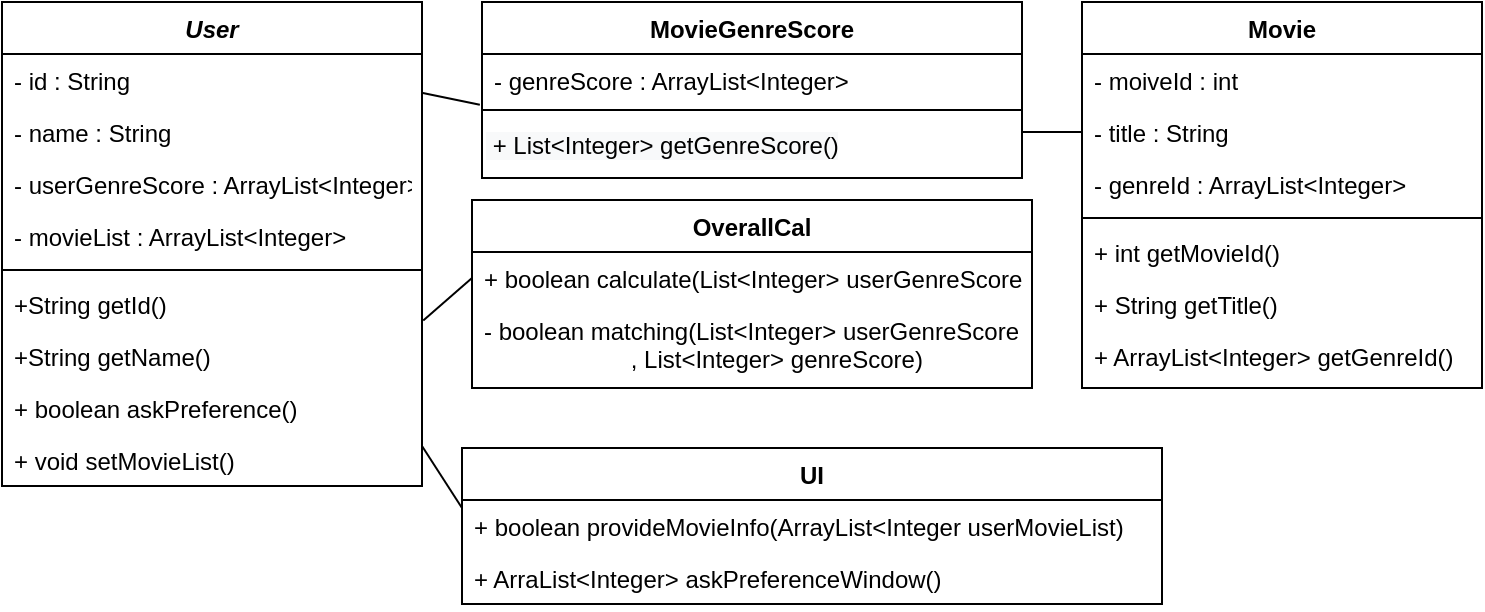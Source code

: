 <mxfile version="14.6.0" type="device"><diagram id="bUdCp5hEwdxCtJjyXvVY" name="Page-2"><mxGraphModel dx="601" dy="436" grid="1" gridSize="10" guides="1" tooltips="1" connect="1" arrows="1" fold="1" page="1" pageScale="1" pageWidth="827" pageHeight="1169" math="0" shadow="0"><root><mxCell id="PX8MUHgN_IBBekEYYSFn-0"/><mxCell id="PX8MUHgN_IBBekEYYSFn-1" parent="PX8MUHgN_IBBekEYYSFn-0"/><mxCell id="PX8MUHgN_IBBekEYYSFn-2" value="User" style="swimlane;fontStyle=3;align=center;verticalAlign=top;childLayout=stackLayout;horizontal=1;startSize=26;horizontalStack=0;resizeParent=1;resizeLast=0;collapsible=1;marginBottom=0;rounded=0;shadow=0;strokeWidth=1;" vertex="1" parent="PX8MUHgN_IBBekEYYSFn-1"><mxGeometry x="70" y="257" width="210" height="242" as="geometry"><mxRectangle x="230" y="140" width="160" height="26" as="alternateBounds"/></mxGeometry></mxCell><mxCell id="PX8MUHgN_IBBekEYYSFn-3" value="- id : String" style="text;align=left;verticalAlign=top;spacingLeft=4;spacingRight=4;overflow=hidden;rotatable=0;points=[[0,0.5],[1,0.5]];portConstraint=eastwest;" vertex="1" parent="PX8MUHgN_IBBekEYYSFn-2"><mxGeometry y="26" width="210" height="26" as="geometry"/></mxCell><mxCell id="PX8MUHgN_IBBekEYYSFn-4" value="- name : String" style="text;align=left;verticalAlign=top;spacingLeft=4;spacingRight=4;overflow=hidden;rotatable=0;points=[[0,0.5],[1,0.5]];portConstraint=eastwest;rounded=0;shadow=0;html=0;" vertex="1" parent="PX8MUHgN_IBBekEYYSFn-2"><mxGeometry y="52" width="210" height="26" as="geometry"/></mxCell><mxCell id="PX8MUHgN_IBBekEYYSFn-5" value="- userGenreScore : ArrayList&lt;Integer&gt;" style="text;align=left;verticalAlign=top;spacingLeft=4;spacingRight=4;overflow=hidden;rotatable=0;points=[[0,0.5],[1,0.5]];portConstraint=eastwest;rounded=0;shadow=0;html=0;" vertex="1" parent="PX8MUHgN_IBBekEYYSFn-2"><mxGeometry y="78" width="210" height="26" as="geometry"/></mxCell><mxCell id="PX8MUHgN_IBBekEYYSFn-6" value="- movieList : ArrayList&lt;Integer&gt;" style="text;align=left;verticalAlign=top;spacingLeft=4;spacingRight=4;overflow=hidden;rotatable=0;points=[[0,0.5],[1,0.5]];portConstraint=eastwest;rounded=0;shadow=0;html=0;" vertex="1" parent="PX8MUHgN_IBBekEYYSFn-2"><mxGeometry y="104" width="210" height="26" as="geometry"/></mxCell><mxCell id="PX8MUHgN_IBBekEYYSFn-7" value="" style="line;html=1;strokeWidth=1;align=left;verticalAlign=middle;spacingTop=-1;spacingLeft=3;spacingRight=3;rotatable=0;labelPosition=right;points=[];portConstraint=eastwest;" vertex="1" parent="PX8MUHgN_IBBekEYYSFn-2"><mxGeometry y="130" width="210" height="8" as="geometry"/></mxCell><mxCell id="PX8MUHgN_IBBekEYYSFn-8" value="+String getId()" style="text;align=left;verticalAlign=top;spacingLeft=4;spacingRight=4;overflow=hidden;rotatable=0;points=[[0,0.5],[1,0.5]];portConstraint=eastwest;" vertex="1" parent="PX8MUHgN_IBBekEYYSFn-2"><mxGeometry y="138" width="210" height="26" as="geometry"/></mxCell><mxCell id="PX8MUHgN_IBBekEYYSFn-9" value="+String getName()" style="text;align=left;verticalAlign=top;spacingLeft=4;spacingRight=4;overflow=hidden;rotatable=0;points=[[0,0.5],[1,0.5]];portConstraint=eastwest;" vertex="1" parent="PX8MUHgN_IBBekEYYSFn-2"><mxGeometry y="164" width="210" height="26" as="geometry"/></mxCell><mxCell id="PX8MUHgN_IBBekEYYSFn-10" value="+ boolean askPreference()" style="text;align=left;verticalAlign=top;spacingLeft=4;spacingRight=4;overflow=hidden;rotatable=0;points=[[0,0.5],[1,0.5]];portConstraint=eastwest;" vertex="1" parent="PX8MUHgN_IBBekEYYSFn-2"><mxGeometry y="190" width="210" height="26" as="geometry"/></mxCell><mxCell id="PX8MUHgN_IBBekEYYSFn-35" value="+ void setMovieList()" style="text;align=left;verticalAlign=top;spacingLeft=4;spacingRight=4;overflow=hidden;rotatable=0;points=[[0,0.5],[1,0.5]];portConstraint=eastwest;" vertex="1" parent="PX8MUHgN_IBBekEYYSFn-2"><mxGeometry y="216" width="210" height="26" as="geometry"/></mxCell><mxCell id="PX8MUHgN_IBBekEYYSFn-11" value="Movie" style="swimlane;fontStyle=1;align=center;verticalAlign=top;childLayout=stackLayout;horizontal=1;startSize=26;horizontalStack=0;resizeParent=1;resizeLast=0;collapsible=1;marginBottom=0;rounded=0;shadow=0;strokeWidth=1;" vertex="1" parent="PX8MUHgN_IBBekEYYSFn-1"><mxGeometry x="610" y="257" width="200" height="193" as="geometry"><mxRectangle x="550" y="140" width="160" height="26" as="alternateBounds"/></mxGeometry></mxCell><mxCell id="PX8MUHgN_IBBekEYYSFn-12" value="- moiveId : int&#10;" style="text;align=left;verticalAlign=top;spacingLeft=4;spacingRight=4;overflow=hidden;rotatable=0;points=[[0,0.5],[1,0.5]];portConstraint=eastwest;rounded=0;shadow=0;html=0;" vertex="1" parent="PX8MUHgN_IBBekEYYSFn-11"><mxGeometry y="26" width="200" height="26" as="geometry"/></mxCell><mxCell id="PX8MUHgN_IBBekEYYSFn-13" value="- title : String" style="text;align=left;verticalAlign=top;spacingLeft=4;spacingRight=4;overflow=hidden;rotatable=0;points=[[0,0.5],[1,0.5]];portConstraint=eastwest;" vertex="1" parent="PX8MUHgN_IBBekEYYSFn-11"><mxGeometry y="52" width="200" height="26" as="geometry"/></mxCell><mxCell id="PX8MUHgN_IBBekEYYSFn-14" value="- genreId : ArrayList&lt;Integer&gt;&#10;" style="text;align=left;verticalAlign=top;spacingLeft=4;spacingRight=4;overflow=hidden;rotatable=0;points=[[0,0.5],[1,0.5]];portConstraint=eastwest;rounded=0;shadow=0;html=0;" vertex="1" parent="PX8MUHgN_IBBekEYYSFn-11"><mxGeometry y="78" width="200" height="26" as="geometry"/></mxCell><mxCell id="PX8MUHgN_IBBekEYYSFn-16" value="" style="line;strokeWidth=1;fillColor=none;align=left;verticalAlign=middle;spacingTop=-1;spacingLeft=3;spacingRight=3;rotatable=0;labelPosition=right;points=[];portConstraint=eastwest;" vertex="1" parent="PX8MUHgN_IBBekEYYSFn-11"><mxGeometry y="104" width="200" height="8" as="geometry"/></mxCell><mxCell id="PX8MUHgN_IBBekEYYSFn-17" value="+ int getMovieId()&#10;" style="text;align=left;verticalAlign=top;spacingLeft=4;spacingRight=4;overflow=hidden;rotatable=0;points=[[0,0.5],[1,0.5]];portConstraint=eastwest;rounded=0;shadow=0;html=0;" vertex="1" parent="PX8MUHgN_IBBekEYYSFn-11"><mxGeometry y="112" width="200" height="26" as="geometry"/></mxCell><mxCell id="PX8MUHgN_IBBekEYYSFn-18" value="+ String getTitle()&#10;" style="text;align=left;verticalAlign=top;spacingLeft=4;spacingRight=4;overflow=hidden;rotatable=0;points=[[0,0.5],[1,0.5]];portConstraint=eastwest;rounded=0;shadow=0;html=0;" vertex="1" parent="PX8MUHgN_IBBekEYYSFn-11"><mxGeometry y="138" width="200" height="26" as="geometry"/></mxCell><mxCell id="PX8MUHgN_IBBekEYYSFn-19" value="+ ArrayList&lt;Integer&gt; getGenreId()&#10;" style="text;align=left;verticalAlign=top;spacingLeft=4;spacingRight=4;overflow=hidden;rotatable=0;points=[[0,0.5],[1,0.5]];portConstraint=eastwest;rounded=0;shadow=0;html=0;" vertex="1" parent="PX8MUHgN_IBBekEYYSFn-11"><mxGeometry y="164" width="200" height="26" as="geometry"/></mxCell><mxCell id="PX8MUHgN_IBBekEYYSFn-21" value="MovieGenreScore" style="swimlane;fontStyle=1;align=center;verticalAlign=top;childLayout=stackLayout;horizontal=1;startSize=26;horizontalStack=0;resizeParent=1;resizeParentMax=0;resizeLast=0;collapsible=1;marginBottom=0;" vertex="1" parent="PX8MUHgN_IBBekEYYSFn-1"><mxGeometry x="310" y="257" width="270" height="88" as="geometry"/></mxCell><mxCell id="PX8MUHgN_IBBekEYYSFn-22" value="- genreScore : ArrayList&lt;Integer&gt;" style="text;strokeColor=none;fillColor=none;align=left;verticalAlign=top;spacingLeft=4;spacingRight=4;overflow=hidden;rotatable=0;points=[[0,0.5],[1,0.5]];portConstraint=eastwest;" vertex="1" parent="PX8MUHgN_IBBekEYYSFn-21"><mxGeometry y="26" width="270" height="24" as="geometry"/></mxCell><mxCell id="PX8MUHgN_IBBekEYYSFn-23" value="" style="line;strokeWidth=1;fillColor=none;align=left;verticalAlign=middle;spacingTop=-1;spacingLeft=3;spacingRight=3;rotatable=0;labelPosition=right;points=[];portConstraint=eastwest;" vertex="1" parent="PX8MUHgN_IBBekEYYSFn-21"><mxGeometry y="50" width="270" height="8" as="geometry"/></mxCell><mxCell id="PX8MUHgN_IBBekEYYSFn-24" value="&lt;span style=&quot;color: rgb(0 , 0 , 0) ; font-family: &amp;#34;helvetica&amp;#34; ; font-size: 12px ; font-style: normal ; font-weight: 400 ; letter-spacing: normal ; text-align: left ; text-indent: 0px ; text-transform: none ; word-spacing: 0px ; background-color: rgb(248 , 249 , 250) ; display: inline ; float: none&quot;&gt;&amp;nbsp;+ List&amp;lt;Integer&amp;gt; getGenreScore()&lt;/span&gt;" style="text;whiteSpace=wrap;html=1;" vertex="1" parent="PX8MUHgN_IBBekEYYSFn-21"><mxGeometry y="58" width="270" height="30" as="geometry"/></mxCell><mxCell id="PX8MUHgN_IBBekEYYSFn-25" value="" style="endArrow=none;html=1;exitX=0;exitY=0.5;exitDx=0;exitDy=0;" edge="1" parent="PX8MUHgN_IBBekEYYSFn-1" source="PX8MUHgN_IBBekEYYSFn-13"><mxGeometry width="50" height="50" relative="1" as="geometry"><mxPoint x="570" y="460" as="sourcePoint"/><mxPoint x="580" y="322" as="targetPoint"/></mxGeometry></mxCell><mxCell id="PX8MUHgN_IBBekEYYSFn-26" value="" style="endArrow=none;html=1;exitX=-0.004;exitY=1.056;exitDx=0;exitDy=0;entryX=1.002;entryY=0.75;entryDx=0;entryDy=0;entryPerimeter=0;exitPerimeter=0;" edge="1" parent="PX8MUHgN_IBBekEYYSFn-1" source="PX8MUHgN_IBBekEYYSFn-22" target="PX8MUHgN_IBBekEYYSFn-3"><mxGeometry width="50" height="50" relative="1" as="geometry"><mxPoint x="280" y="260" as="sourcePoint"/><mxPoint x="230" y="319" as="targetPoint"/></mxGeometry></mxCell><mxCell id="PX8MUHgN_IBBekEYYSFn-27" value="UI" style="swimlane;fontStyle=1;align=center;verticalAlign=top;childLayout=stackLayout;horizontal=1;startSize=26;horizontalStack=0;resizeParent=1;resizeParentMax=0;resizeLast=0;collapsible=1;marginBottom=0;" vertex="1" parent="PX8MUHgN_IBBekEYYSFn-1"><mxGeometry x="300" y="480" width="350" height="78" as="geometry"/></mxCell><mxCell id="PX8MUHgN_IBBekEYYSFn-28" value="+ boolean provideMovieInfo(ArrayList&lt;Integer userMovieList)&#10;" style="text;align=left;verticalAlign=top;spacingLeft=4;spacingRight=4;overflow=hidden;rotatable=0;points=[[0,0.5],[1,0.5]];portConstraint=eastwest;" vertex="1" parent="PX8MUHgN_IBBekEYYSFn-27"><mxGeometry y="26" width="350" height="26" as="geometry"/></mxCell><mxCell id="PX8MUHgN_IBBekEYYSFn-29" value="+ ArraList&lt;Integer&gt; askPreferenceWindow()&#10;" style="text;align=left;verticalAlign=top;spacingLeft=4;spacingRight=4;overflow=hidden;rotatable=0;points=[[0,0.5],[1,0.5]];portConstraint=eastwest;" vertex="1" parent="PX8MUHgN_IBBekEYYSFn-27"><mxGeometry y="52" width="350" height="26" as="geometry"/></mxCell><mxCell id="PX8MUHgN_IBBekEYYSFn-30" value="" style="endArrow=none;html=1;entryX=1;entryY=0.231;entryDx=0;entryDy=0;exitX=0;exitY=0.154;exitDx=0;exitDy=0;exitPerimeter=0;entryPerimeter=0;" edge="1" parent="PX8MUHgN_IBBekEYYSFn-1" source="PX8MUHgN_IBBekEYYSFn-28" target="PX8MUHgN_IBBekEYYSFn-35"><mxGeometry width="50" height="50" relative="1" as="geometry"><mxPoint x="322" y="452" as="sourcePoint"/><mxPoint x="300" y="390" as="targetPoint"/></mxGeometry></mxCell><mxCell id="PX8MUHgN_IBBekEYYSFn-31" value="OverallCal" style="swimlane;fontStyle=1;align=center;verticalAlign=top;childLayout=stackLayout;horizontal=1;startSize=26;horizontalStack=0;resizeParent=1;resizeParentMax=0;resizeLast=0;collapsible=1;marginBottom=0;" vertex="1" parent="PX8MUHgN_IBBekEYYSFn-1"><mxGeometry x="305" y="356" width="280" height="94" as="geometry"/></mxCell><mxCell id="PX8MUHgN_IBBekEYYSFn-32" value="+ boolean calculate(List&lt;Integer&gt; userGenreScore)" style="text;align=left;verticalAlign=top;spacingLeft=4;spacingRight=4;overflow=hidden;rotatable=0;points=[[0,0.5],[1,0.5]];portConstraint=eastwest;" vertex="1" parent="PX8MUHgN_IBBekEYYSFn-31"><mxGeometry y="26" width="280" height="26" as="geometry"/></mxCell><mxCell id="PX8MUHgN_IBBekEYYSFn-33" value="- boolean matching(List&lt;Integer&gt; userGenreScore&#10;                      , List&lt;Integer&gt; genreScore)&#10;" style="text;strokeColor=none;fillColor=none;align=left;verticalAlign=top;spacingLeft=4;spacingRight=4;overflow=hidden;rotatable=0;points=[[0,0.5],[1,0.5]];portConstraint=eastwest;" vertex="1" parent="PX8MUHgN_IBBekEYYSFn-31"><mxGeometry y="52" width="280" height="42" as="geometry"/></mxCell><mxCell id="PX8MUHgN_IBBekEYYSFn-34" value="" style="endArrow=none;html=1;entryX=1.003;entryY=0.818;entryDx=0;entryDy=0;exitX=0;exitY=0.5;exitDx=0;exitDy=0;entryPerimeter=0;" edge="1" parent="PX8MUHgN_IBBekEYYSFn-1" source="PX8MUHgN_IBBekEYYSFn-32" target="PX8MUHgN_IBBekEYYSFn-8"><mxGeometry width="50" height="50" relative="1" as="geometry"><mxPoint x="320" y="420.004" as="sourcePoint"/><mxPoint x="290" y="384.0" as="targetPoint"/></mxGeometry></mxCell></root></mxGraphModel></diagram></mxfile>